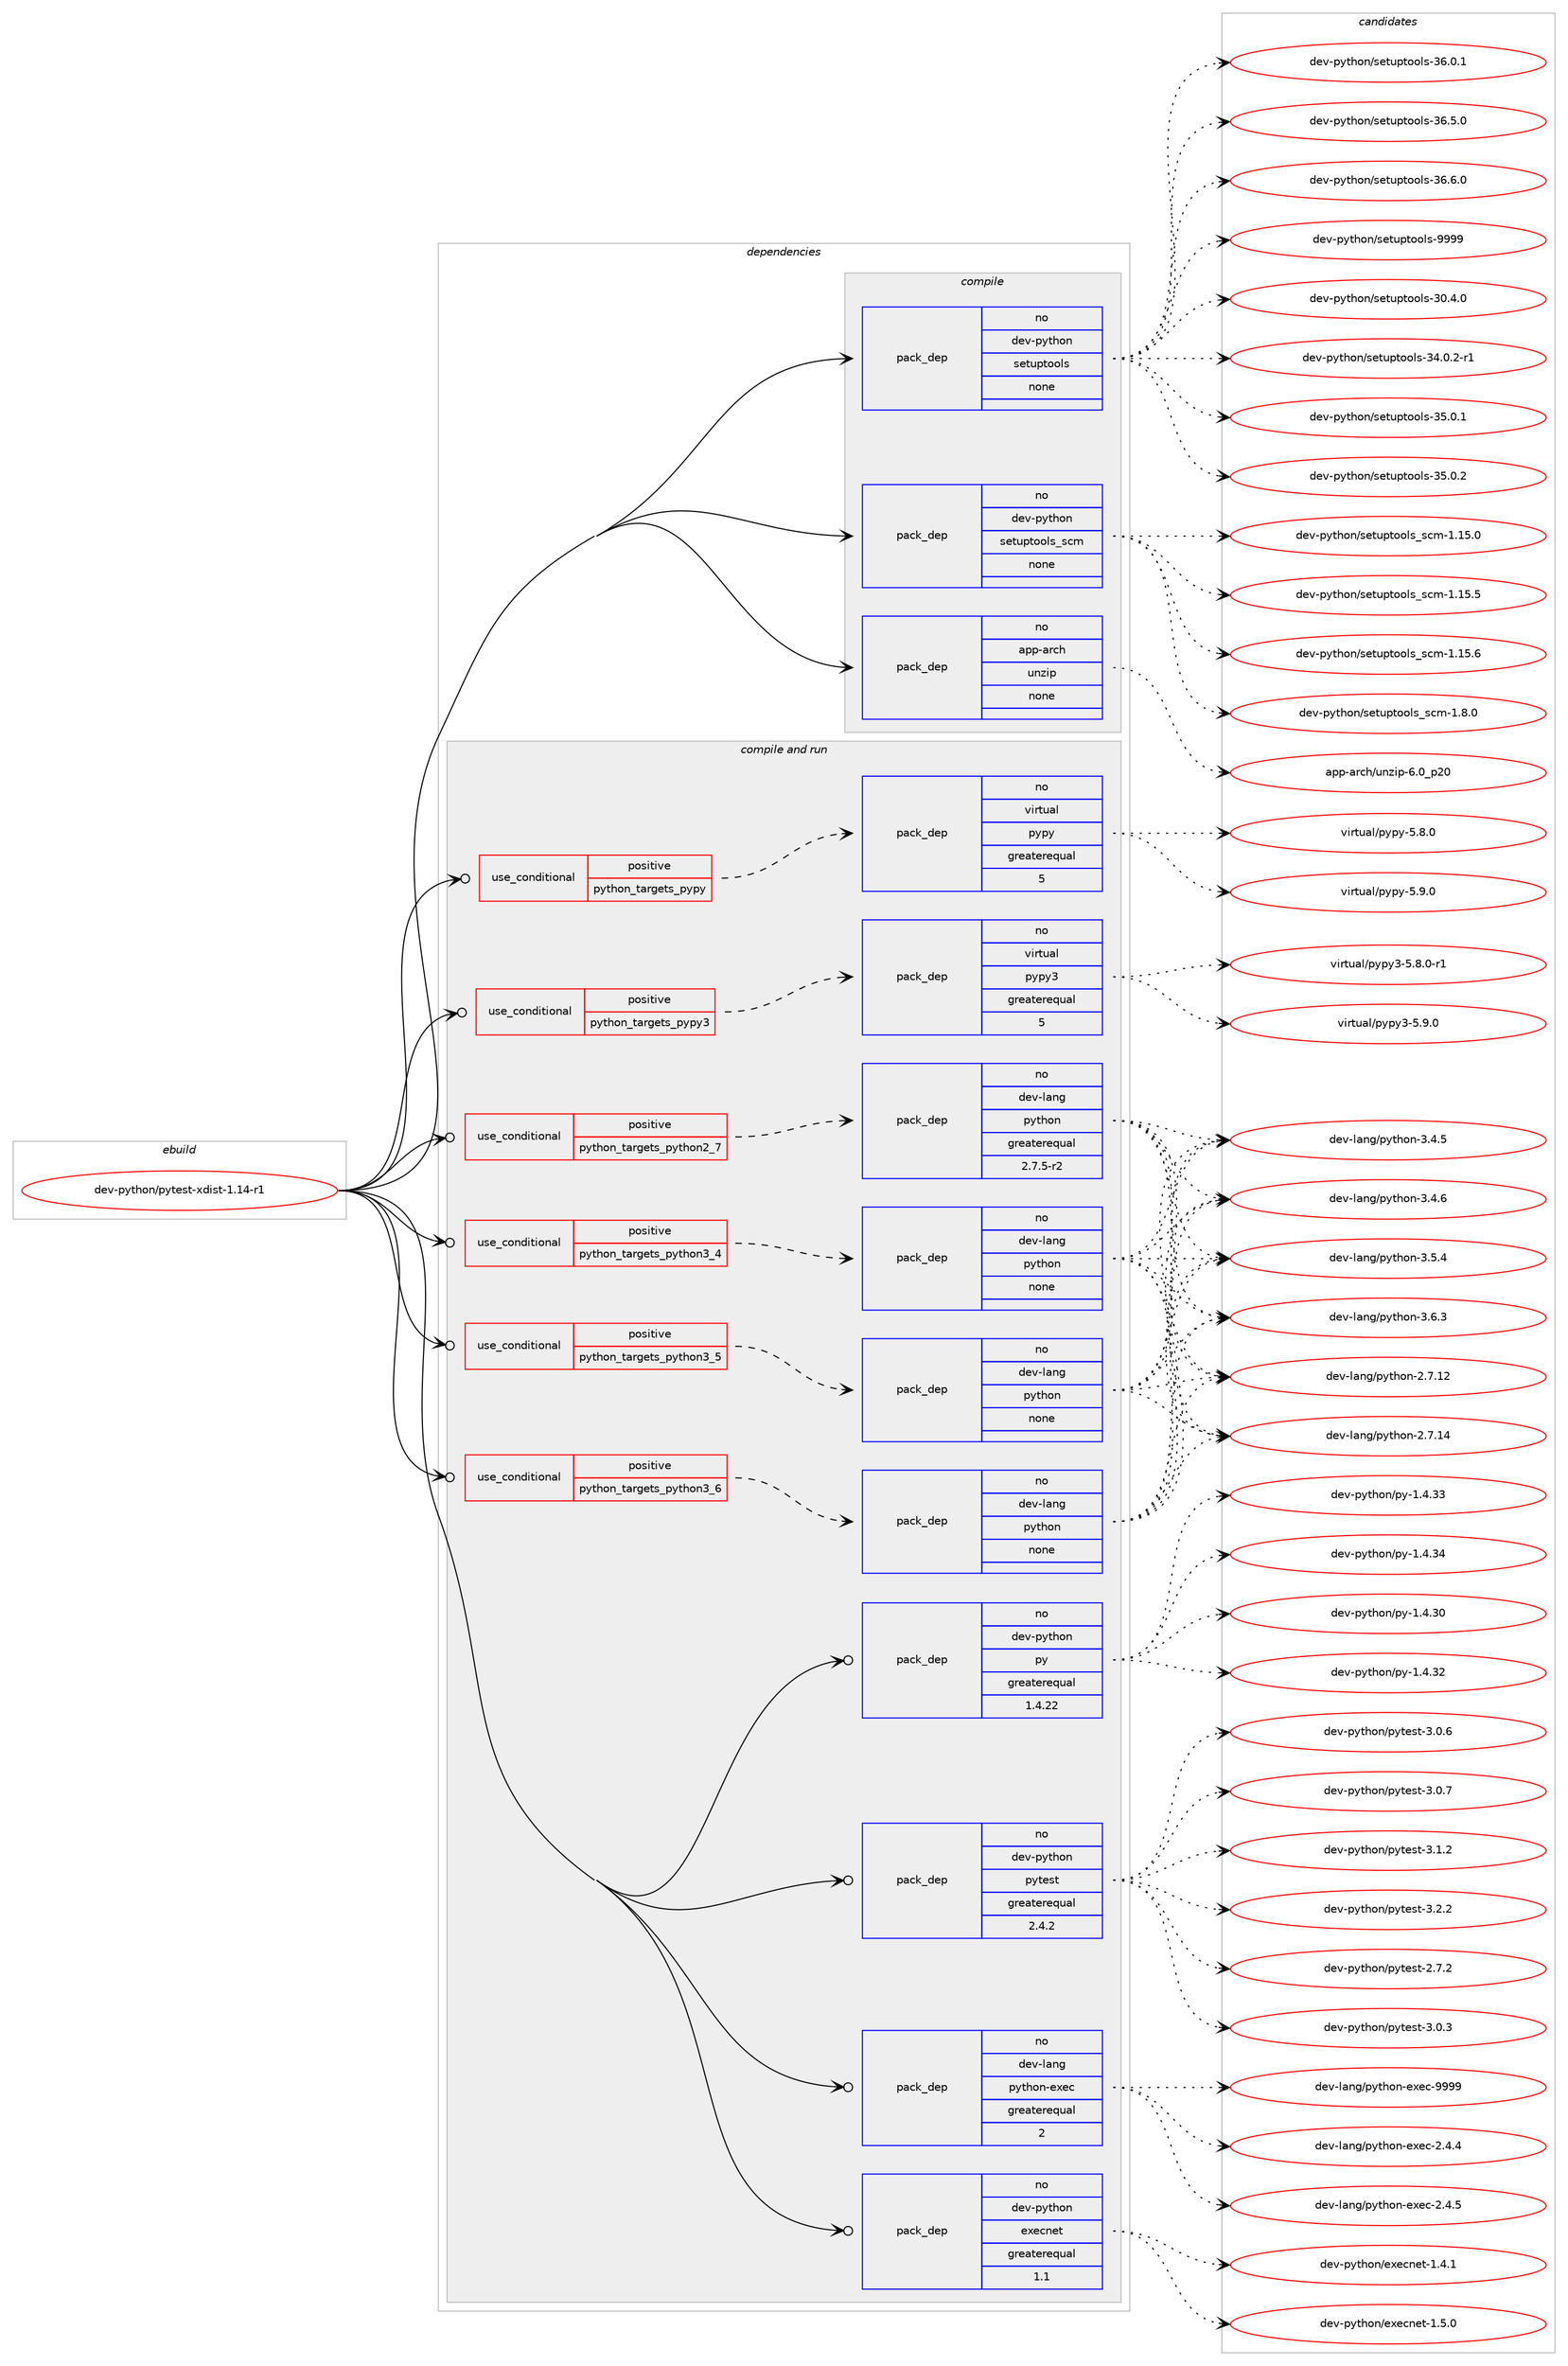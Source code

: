 digraph prolog {

# *************
# Graph options
# *************

newrank=true;
concentrate=true;
compound=true;
graph [rankdir=LR,fontname=Helvetica,fontsize=10,ranksep=1.5];#, ranksep=2.5, nodesep=0.2];
edge  [arrowhead=vee];
node  [fontname=Helvetica,fontsize=10];

# **********
# The ebuild
# **********

subgraph cluster_leftcol {
color=gray;
rank=same;
label=<<i>ebuild</i>>;
id [label="dev-python/pytest-xdist-1.14-r1", color=red, width=4, href="../dev-python/pytest-xdist-1.14-r1.svg"];
}

# ****************
# The dependencies
# ****************

subgraph cluster_midcol {
color=gray;
label=<<i>dependencies</i>>;
subgraph cluster_compile {
fillcolor="#eeeeee";
style=filled;
label=<<i>compile</i>>;
subgraph pack136774 {
dependency180492 [label=<<TABLE BORDER="0" CELLBORDER="1" CELLSPACING="0" CELLPADDING="4" WIDTH="220"><TR><TD ROWSPAN="6" CELLPADDING="30">pack_dep</TD></TR><TR><TD WIDTH="110">no</TD></TR><TR><TD>app-arch</TD></TR><TR><TD>unzip</TD></TR><TR><TD>none</TD></TR><TR><TD></TD></TR></TABLE>>, shape=none, color=blue];
}
id:e -> dependency180492:w [weight=20,style="solid",arrowhead="vee"];
subgraph pack136775 {
dependency180493 [label=<<TABLE BORDER="0" CELLBORDER="1" CELLSPACING="0" CELLPADDING="4" WIDTH="220"><TR><TD ROWSPAN="6" CELLPADDING="30">pack_dep</TD></TR><TR><TD WIDTH="110">no</TD></TR><TR><TD>dev-python</TD></TR><TR><TD>setuptools</TD></TR><TR><TD>none</TD></TR><TR><TD></TD></TR></TABLE>>, shape=none, color=blue];
}
id:e -> dependency180493:w [weight=20,style="solid",arrowhead="vee"];
subgraph pack136776 {
dependency180494 [label=<<TABLE BORDER="0" CELLBORDER="1" CELLSPACING="0" CELLPADDING="4" WIDTH="220"><TR><TD ROWSPAN="6" CELLPADDING="30">pack_dep</TD></TR><TR><TD WIDTH="110">no</TD></TR><TR><TD>dev-python</TD></TR><TR><TD>setuptools_scm</TD></TR><TR><TD>none</TD></TR><TR><TD></TD></TR></TABLE>>, shape=none, color=blue];
}
id:e -> dependency180494:w [weight=20,style="solid",arrowhead="vee"];
}
subgraph cluster_compileandrun {
fillcolor="#eeeeee";
style=filled;
label=<<i>compile and run</i>>;
subgraph cond39779 {
dependency180495 [label=<<TABLE BORDER="0" CELLBORDER="1" CELLSPACING="0" CELLPADDING="4"><TR><TD ROWSPAN="3" CELLPADDING="10">use_conditional</TD></TR><TR><TD>positive</TD></TR><TR><TD>python_targets_pypy</TD></TR></TABLE>>, shape=none, color=red];
subgraph pack136777 {
dependency180496 [label=<<TABLE BORDER="0" CELLBORDER="1" CELLSPACING="0" CELLPADDING="4" WIDTH="220"><TR><TD ROWSPAN="6" CELLPADDING="30">pack_dep</TD></TR><TR><TD WIDTH="110">no</TD></TR><TR><TD>virtual</TD></TR><TR><TD>pypy</TD></TR><TR><TD>greaterequal</TD></TR><TR><TD>5</TD></TR></TABLE>>, shape=none, color=blue];
}
dependency180495:e -> dependency180496:w [weight=20,style="dashed",arrowhead="vee"];
}
id:e -> dependency180495:w [weight=20,style="solid",arrowhead="odotvee"];
subgraph cond39780 {
dependency180497 [label=<<TABLE BORDER="0" CELLBORDER="1" CELLSPACING="0" CELLPADDING="4"><TR><TD ROWSPAN="3" CELLPADDING="10">use_conditional</TD></TR><TR><TD>positive</TD></TR><TR><TD>python_targets_pypy3</TD></TR></TABLE>>, shape=none, color=red];
subgraph pack136778 {
dependency180498 [label=<<TABLE BORDER="0" CELLBORDER="1" CELLSPACING="0" CELLPADDING="4" WIDTH="220"><TR><TD ROWSPAN="6" CELLPADDING="30">pack_dep</TD></TR><TR><TD WIDTH="110">no</TD></TR><TR><TD>virtual</TD></TR><TR><TD>pypy3</TD></TR><TR><TD>greaterequal</TD></TR><TR><TD>5</TD></TR></TABLE>>, shape=none, color=blue];
}
dependency180497:e -> dependency180498:w [weight=20,style="dashed",arrowhead="vee"];
}
id:e -> dependency180497:w [weight=20,style="solid",arrowhead="odotvee"];
subgraph cond39781 {
dependency180499 [label=<<TABLE BORDER="0" CELLBORDER="1" CELLSPACING="0" CELLPADDING="4"><TR><TD ROWSPAN="3" CELLPADDING="10">use_conditional</TD></TR><TR><TD>positive</TD></TR><TR><TD>python_targets_python2_7</TD></TR></TABLE>>, shape=none, color=red];
subgraph pack136779 {
dependency180500 [label=<<TABLE BORDER="0" CELLBORDER="1" CELLSPACING="0" CELLPADDING="4" WIDTH="220"><TR><TD ROWSPAN="6" CELLPADDING="30">pack_dep</TD></TR><TR><TD WIDTH="110">no</TD></TR><TR><TD>dev-lang</TD></TR><TR><TD>python</TD></TR><TR><TD>greaterequal</TD></TR><TR><TD>2.7.5-r2</TD></TR></TABLE>>, shape=none, color=blue];
}
dependency180499:e -> dependency180500:w [weight=20,style="dashed",arrowhead="vee"];
}
id:e -> dependency180499:w [weight=20,style="solid",arrowhead="odotvee"];
subgraph cond39782 {
dependency180501 [label=<<TABLE BORDER="0" CELLBORDER="1" CELLSPACING="0" CELLPADDING="4"><TR><TD ROWSPAN="3" CELLPADDING="10">use_conditional</TD></TR><TR><TD>positive</TD></TR><TR><TD>python_targets_python3_4</TD></TR></TABLE>>, shape=none, color=red];
subgraph pack136780 {
dependency180502 [label=<<TABLE BORDER="0" CELLBORDER="1" CELLSPACING="0" CELLPADDING="4" WIDTH="220"><TR><TD ROWSPAN="6" CELLPADDING="30">pack_dep</TD></TR><TR><TD WIDTH="110">no</TD></TR><TR><TD>dev-lang</TD></TR><TR><TD>python</TD></TR><TR><TD>none</TD></TR><TR><TD></TD></TR></TABLE>>, shape=none, color=blue];
}
dependency180501:e -> dependency180502:w [weight=20,style="dashed",arrowhead="vee"];
}
id:e -> dependency180501:w [weight=20,style="solid",arrowhead="odotvee"];
subgraph cond39783 {
dependency180503 [label=<<TABLE BORDER="0" CELLBORDER="1" CELLSPACING="0" CELLPADDING="4"><TR><TD ROWSPAN="3" CELLPADDING="10">use_conditional</TD></TR><TR><TD>positive</TD></TR><TR><TD>python_targets_python3_5</TD></TR></TABLE>>, shape=none, color=red];
subgraph pack136781 {
dependency180504 [label=<<TABLE BORDER="0" CELLBORDER="1" CELLSPACING="0" CELLPADDING="4" WIDTH="220"><TR><TD ROWSPAN="6" CELLPADDING="30">pack_dep</TD></TR><TR><TD WIDTH="110">no</TD></TR><TR><TD>dev-lang</TD></TR><TR><TD>python</TD></TR><TR><TD>none</TD></TR><TR><TD></TD></TR></TABLE>>, shape=none, color=blue];
}
dependency180503:e -> dependency180504:w [weight=20,style="dashed",arrowhead="vee"];
}
id:e -> dependency180503:w [weight=20,style="solid",arrowhead="odotvee"];
subgraph cond39784 {
dependency180505 [label=<<TABLE BORDER="0" CELLBORDER="1" CELLSPACING="0" CELLPADDING="4"><TR><TD ROWSPAN="3" CELLPADDING="10">use_conditional</TD></TR><TR><TD>positive</TD></TR><TR><TD>python_targets_python3_6</TD></TR></TABLE>>, shape=none, color=red];
subgraph pack136782 {
dependency180506 [label=<<TABLE BORDER="0" CELLBORDER="1" CELLSPACING="0" CELLPADDING="4" WIDTH="220"><TR><TD ROWSPAN="6" CELLPADDING="30">pack_dep</TD></TR><TR><TD WIDTH="110">no</TD></TR><TR><TD>dev-lang</TD></TR><TR><TD>python</TD></TR><TR><TD>none</TD></TR><TR><TD></TD></TR></TABLE>>, shape=none, color=blue];
}
dependency180505:e -> dependency180506:w [weight=20,style="dashed",arrowhead="vee"];
}
id:e -> dependency180505:w [weight=20,style="solid",arrowhead="odotvee"];
subgraph pack136783 {
dependency180507 [label=<<TABLE BORDER="0" CELLBORDER="1" CELLSPACING="0" CELLPADDING="4" WIDTH="220"><TR><TD ROWSPAN="6" CELLPADDING="30">pack_dep</TD></TR><TR><TD WIDTH="110">no</TD></TR><TR><TD>dev-lang</TD></TR><TR><TD>python-exec</TD></TR><TR><TD>greaterequal</TD></TR><TR><TD>2</TD></TR></TABLE>>, shape=none, color=blue];
}
id:e -> dependency180507:w [weight=20,style="solid",arrowhead="odotvee"];
subgraph pack136784 {
dependency180508 [label=<<TABLE BORDER="0" CELLBORDER="1" CELLSPACING="0" CELLPADDING="4" WIDTH="220"><TR><TD ROWSPAN="6" CELLPADDING="30">pack_dep</TD></TR><TR><TD WIDTH="110">no</TD></TR><TR><TD>dev-python</TD></TR><TR><TD>execnet</TD></TR><TR><TD>greaterequal</TD></TR><TR><TD>1.1</TD></TR></TABLE>>, shape=none, color=blue];
}
id:e -> dependency180508:w [weight=20,style="solid",arrowhead="odotvee"];
subgraph pack136785 {
dependency180509 [label=<<TABLE BORDER="0" CELLBORDER="1" CELLSPACING="0" CELLPADDING="4" WIDTH="220"><TR><TD ROWSPAN="6" CELLPADDING="30">pack_dep</TD></TR><TR><TD WIDTH="110">no</TD></TR><TR><TD>dev-python</TD></TR><TR><TD>py</TD></TR><TR><TD>greaterequal</TD></TR><TR><TD>1.4.22</TD></TR></TABLE>>, shape=none, color=blue];
}
id:e -> dependency180509:w [weight=20,style="solid",arrowhead="odotvee"];
subgraph pack136786 {
dependency180510 [label=<<TABLE BORDER="0" CELLBORDER="1" CELLSPACING="0" CELLPADDING="4" WIDTH="220"><TR><TD ROWSPAN="6" CELLPADDING="30">pack_dep</TD></TR><TR><TD WIDTH="110">no</TD></TR><TR><TD>dev-python</TD></TR><TR><TD>pytest</TD></TR><TR><TD>greaterequal</TD></TR><TR><TD>2.4.2</TD></TR></TABLE>>, shape=none, color=blue];
}
id:e -> dependency180510:w [weight=20,style="solid",arrowhead="odotvee"];
}
subgraph cluster_run {
fillcolor="#eeeeee";
style=filled;
label=<<i>run</i>>;
}
}

# **************
# The candidates
# **************

subgraph cluster_choices {
rank=same;
color=gray;
label=<<i>candidates</i>>;

subgraph choice136774 {
color=black;
nodesep=1;
choice971121124597114991044711711012210511245544648951125048 [label="app-arch/unzip-6.0_p20", color=red, width=4,href="../app-arch/unzip-6.0_p20.svg"];
dependency180492:e -> choice971121124597114991044711711012210511245544648951125048:w [style=dotted,weight="100"];
}
subgraph choice136775 {
color=black;
nodesep=1;
choice100101118451121211161041111104711510111611711211611111110811545514846524648 [label="dev-python/setuptools-30.4.0", color=red, width=4,href="../dev-python/setuptools-30.4.0.svg"];
choice1001011184511212111610411111047115101116117112116111111108115455152464846504511449 [label="dev-python/setuptools-34.0.2-r1", color=red, width=4,href="../dev-python/setuptools-34.0.2-r1.svg"];
choice100101118451121211161041111104711510111611711211611111110811545515346484649 [label="dev-python/setuptools-35.0.1", color=red, width=4,href="../dev-python/setuptools-35.0.1.svg"];
choice100101118451121211161041111104711510111611711211611111110811545515346484650 [label="dev-python/setuptools-35.0.2", color=red, width=4,href="../dev-python/setuptools-35.0.2.svg"];
choice100101118451121211161041111104711510111611711211611111110811545515446484649 [label="dev-python/setuptools-36.0.1", color=red, width=4,href="../dev-python/setuptools-36.0.1.svg"];
choice100101118451121211161041111104711510111611711211611111110811545515446534648 [label="dev-python/setuptools-36.5.0", color=red, width=4,href="../dev-python/setuptools-36.5.0.svg"];
choice100101118451121211161041111104711510111611711211611111110811545515446544648 [label="dev-python/setuptools-36.6.0", color=red, width=4,href="../dev-python/setuptools-36.6.0.svg"];
choice10010111845112121116104111110471151011161171121161111111081154557575757 [label="dev-python/setuptools-9999", color=red, width=4,href="../dev-python/setuptools-9999.svg"];
dependency180493:e -> choice100101118451121211161041111104711510111611711211611111110811545514846524648:w [style=dotted,weight="100"];
dependency180493:e -> choice1001011184511212111610411111047115101116117112116111111108115455152464846504511449:w [style=dotted,weight="100"];
dependency180493:e -> choice100101118451121211161041111104711510111611711211611111110811545515346484649:w [style=dotted,weight="100"];
dependency180493:e -> choice100101118451121211161041111104711510111611711211611111110811545515346484650:w [style=dotted,weight="100"];
dependency180493:e -> choice100101118451121211161041111104711510111611711211611111110811545515446484649:w [style=dotted,weight="100"];
dependency180493:e -> choice100101118451121211161041111104711510111611711211611111110811545515446534648:w [style=dotted,weight="100"];
dependency180493:e -> choice100101118451121211161041111104711510111611711211611111110811545515446544648:w [style=dotted,weight="100"];
dependency180493:e -> choice10010111845112121116104111110471151011161171121161111111081154557575757:w [style=dotted,weight="100"];
}
subgraph choice136776 {
color=black;
nodesep=1;
choice1001011184511212111610411111047115101116117112116111111108115951159910945494649534648 [label="dev-python/setuptools_scm-1.15.0", color=red, width=4,href="../dev-python/setuptools_scm-1.15.0.svg"];
choice1001011184511212111610411111047115101116117112116111111108115951159910945494649534653 [label="dev-python/setuptools_scm-1.15.5", color=red, width=4,href="../dev-python/setuptools_scm-1.15.5.svg"];
choice1001011184511212111610411111047115101116117112116111111108115951159910945494649534654 [label="dev-python/setuptools_scm-1.15.6", color=red, width=4,href="../dev-python/setuptools_scm-1.15.6.svg"];
choice10010111845112121116104111110471151011161171121161111111081159511599109454946564648 [label="dev-python/setuptools_scm-1.8.0", color=red, width=4,href="../dev-python/setuptools_scm-1.8.0.svg"];
dependency180494:e -> choice1001011184511212111610411111047115101116117112116111111108115951159910945494649534648:w [style=dotted,weight="100"];
dependency180494:e -> choice1001011184511212111610411111047115101116117112116111111108115951159910945494649534653:w [style=dotted,weight="100"];
dependency180494:e -> choice1001011184511212111610411111047115101116117112116111111108115951159910945494649534654:w [style=dotted,weight="100"];
dependency180494:e -> choice10010111845112121116104111110471151011161171121161111111081159511599109454946564648:w [style=dotted,weight="100"];
}
subgraph choice136777 {
color=black;
nodesep=1;
choice1181051141161179710847112121112121455346564648 [label="virtual/pypy-5.8.0", color=red, width=4,href="../virtual/pypy-5.8.0.svg"];
choice1181051141161179710847112121112121455346574648 [label="virtual/pypy-5.9.0", color=red, width=4,href="../virtual/pypy-5.9.0.svg"];
dependency180496:e -> choice1181051141161179710847112121112121455346564648:w [style=dotted,weight="100"];
dependency180496:e -> choice1181051141161179710847112121112121455346574648:w [style=dotted,weight="100"];
}
subgraph choice136778 {
color=black;
nodesep=1;
choice1181051141161179710847112121112121514553465646484511449 [label="virtual/pypy3-5.8.0-r1", color=red, width=4,href="../virtual/pypy3-5.8.0-r1.svg"];
choice118105114116117971084711212111212151455346574648 [label="virtual/pypy3-5.9.0", color=red, width=4,href="../virtual/pypy3-5.9.0.svg"];
dependency180498:e -> choice1181051141161179710847112121112121514553465646484511449:w [style=dotted,weight="100"];
dependency180498:e -> choice118105114116117971084711212111212151455346574648:w [style=dotted,weight="100"];
}
subgraph choice136779 {
color=black;
nodesep=1;
choice10010111845108971101034711212111610411111045504655464950 [label="dev-lang/python-2.7.12", color=red, width=4,href="../dev-lang/python-2.7.12.svg"];
choice10010111845108971101034711212111610411111045504655464952 [label="dev-lang/python-2.7.14", color=red, width=4,href="../dev-lang/python-2.7.14.svg"];
choice100101118451089711010347112121116104111110455146524653 [label="dev-lang/python-3.4.5", color=red, width=4,href="../dev-lang/python-3.4.5.svg"];
choice100101118451089711010347112121116104111110455146524654 [label="dev-lang/python-3.4.6", color=red, width=4,href="../dev-lang/python-3.4.6.svg"];
choice100101118451089711010347112121116104111110455146534652 [label="dev-lang/python-3.5.4", color=red, width=4,href="../dev-lang/python-3.5.4.svg"];
choice100101118451089711010347112121116104111110455146544651 [label="dev-lang/python-3.6.3", color=red, width=4,href="../dev-lang/python-3.6.3.svg"];
dependency180500:e -> choice10010111845108971101034711212111610411111045504655464950:w [style=dotted,weight="100"];
dependency180500:e -> choice10010111845108971101034711212111610411111045504655464952:w [style=dotted,weight="100"];
dependency180500:e -> choice100101118451089711010347112121116104111110455146524653:w [style=dotted,weight="100"];
dependency180500:e -> choice100101118451089711010347112121116104111110455146524654:w [style=dotted,weight="100"];
dependency180500:e -> choice100101118451089711010347112121116104111110455146534652:w [style=dotted,weight="100"];
dependency180500:e -> choice100101118451089711010347112121116104111110455146544651:w [style=dotted,weight="100"];
}
subgraph choice136780 {
color=black;
nodesep=1;
choice10010111845108971101034711212111610411111045504655464950 [label="dev-lang/python-2.7.12", color=red, width=4,href="../dev-lang/python-2.7.12.svg"];
choice10010111845108971101034711212111610411111045504655464952 [label="dev-lang/python-2.7.14", color=red, width=4,href="../dev-lang/python-2.7.14.svg"];
choice100101118451089711010347112121116104111110455146524653 [label="dev-lang/python-3.4.5", color=red, width=4,href="../dev-lang/python-3.4.5.svg"];
choice100101118451089711010347112121116104111110455146524654 [label="dev-lang/python-3.4.6", color=red, width=4,href="../dev-lang/python-3.4.6.svg"];
choice100101118451089711010347112121116104111110455146534652 [label="dev-lang/python-3.5.4", color=red, width=4,href="../dev-lang/python-3.5.4.svg"];
choice100101118451089711010347112121116104111110455146544651 [label="dev-lang/python-3.6.3", color=red, width=4,href="../dev-lang/python-3.6.3.svg"];
dependency180502:e -> choice10010111845108971101034711212111610411111045504655464950:w [style=dotted,weight="100"];
dependency180502:e -> choice10010111845108971101034711212111610411111045504655464952:w [style=dotted,weight="100"];
dependency180502:e -> choice100101118451089711010347112121116104111110455146524653:w [style=dotted,weight="100"];
dependency180502:e -> choice100101118451089711010347112121116104111110455146524654:w [style=dotted,weight="100"];
dependency180502:e -> choice100101118451089711010347112121116104111110455146534652:w [style=dotted,weight="100"];
dependency180502:e -> choice100101118451089711010347112121116104111110455146544651:w [style=dotted,weight="100"];
}
subgraph choice136781 {
color=black;
nodesep=1;
choice10010111845108971101034711212111610411111045504655464950 [label="dev-lang/python-2.7.12", color=red, width=4,href="../dev-lang/python-2.7.12.svg"];
choice10010111845108971101034711212111610411111045504655464952 [label="dev-lang/python-2.7.14", color=red, width=4,href="../dev-lang/python-2.7.14.svg"];
choice100101118451089711010347112121116104111110455146524653 [label="dev-lang/python-3.4.5", color=red, width=4,href="../dev-lang/python-3.4.5.svg"];
choice100101118451089711010347112121116104111110455146524654 [label="dev-lang/python-3.4.6", color=red, width=4,href="../dev-lang/python-3.4.6.svg"];
choice100101118451089711010347112121116104111110455146534652 [label="dev-lang/python-3.5.4", color=red, width=4,href="../dev-lang/python-3.5.4.svg"];
choice100101118451089711010347112121116104111110455146544651 [label="dev-lang/python-3.6.3", color=red, width=4,href="../dev-lang/python-3.6.3.svg"];
dependency180504:e -> choice10010111845108971101034711212111610411111045504655464950:w [style=dotted,weight="100"];
dependency180504:e -> choice10010111845108971101034711212111610411111045504655464952:w [style=dotted,weight="100"];
dependency180504:e -> choice100101118451089711010347112121116104111110455146524653:w [style=dotted,weight="100"];
dependency180504:e -> choice100101118451089711010347112121116104111110455146524654:w [style=dotted,weight="100"];
dependency180504:e -> choice100101118451089711010347112121116104111110455146534652:w [style=dotted,weight="100"];
dependency180504:e -> choice100101118451089711010347112121116104111110455146544651:w [style=dotted,weight="100"];
}
subgraph choice136782 {
color=black;
nodesep=1;
choice10010111845108971101034711212111610411111045504655464950 [label="dev-lang/python-2.7.12", color=red, width=4,href="../dev-lang/python-2.7.12.svg"];
choice10010111845108971101034711212111610411111045504655464952 [label="dev-lang/python-2.7.14", color=red, width=4,href="../dev-lang/python-2.7.14.svg"];
choice100101118451089711010347112121116104111110455146524653 [label="dev-lang/python-3.4.5", color=red, width=4,href="../dev-lang/python-3.4.5.svg"];
choice100101118451089711010347112121116104111110455146524654 [label="dev-lang/python-3.4.6", color=red, width=4,href="../dev-lang/python-3.4.6.svg"];
choice100101118451089711010347112121116104111110455146534652 [label="dev-lang/python-3.5.4", color=red, width=4,href="../dev-lang/python-3.5.4.svg"];
choice100101118451089711010347112121116104111110455146544651 [label="dev-lang/python-3.6.3", color=red, width=4,href="../dev-lang/python-3.6.3.svg"];
dependency180506:e -> choice10010111845108971101034711212111610411111045504655464950:w [style=dotted,weight="100"];
dependency180506:e -> choice10010111845108971101034711212111610411111045504655464952:w [style=dotted,weight="100"];
dependency180506:e -> choice100101118451089711010347112121116104111110455146524653:w [style=dotted,weight="100"];
dependency180506:e -> choice100101118451089711010347112121116104111110455146524654:w [style=dotted,weight="100"];
dependency180506:e -> choice100101118451089711010347112121116104111110455146534652:w [style=dotted,weight="100"];
dependency180506:e -> choice100101118451089711010347112121116104111110455146544651:w [style=dotted,weight="100"];
}
subgraph choice136783 {
color=black;
nodesep=1;
choice1001011184510897110103471121211161041111104510112010199455046524652 [label="dev-lang/python-exec-2.4.4", color=red, width=4,href="../dev-lang/python-exec-2.4.4.svg"];
choice1001011184510897110103471121211161041111104510112010199455046524653 [label="dev-lang/python-exec-2.4.5", color=red, width=4,href="../dev-lang/python-exec-2.4.5.svg"];
choice10010111845108971101034711212111610411111045101120101994557575757 [label="dev-lang/python-exec-9999", color=red, width=4,href="../dev-lang/python-exec-9999.svg"];
dependency180507:e -> choice1001011184510897110103471121211161041111104510112010199455046524652:w [style=dotted,weight="100"];
dependency180507:e -> choice1001011184510897110103471121211161041111104510112010199455046524653:w [style=dotted,weight="100"];
dependency180507:e -> choice10010111845108971101034711212111610411111045101120101994557575757:w [style=dotted,weight="100"];
}
subgraph choice136784 {
color=black;
nodesep=1;
choice100101118451121211161041111104710112010199110101116454946524649 [label="dev-python/execnet-1.4.1", color=red, width=4,href="../dev-python/execnet-1.4.1.svg"];
choice100101118451121211161041111104710112010199110101116454946534648 [label="dev-python/execnet-1.5.0", color=red, width=4,href="../dev-python/execnet-1.5.0.svg"];
dependency180508:e -> choice100101118451121211161041111104710112010199110101116454946524649:w [style=dotted,weight="100"];
dependency180508:e -> choice100101118451121211161041111104710112010199110101116454946534648:w [style=dotted,weight="100"];
}
subgraph choice136785 {
color=black;
nodesep=1;
choice100101118451121211161041111104711212145494652465148 [label="dev-python/py-1.4.30", color=red, width=4,href="../dev-python/py-1.4.30.svg"];
choice100101118451121211161041111104711212145494652465150 [label="dev-python/py-1.4.32", color=red, width=4,href="../dev-python/py-1.4.32.svg"];
choice100101118451121211161041111104711212145494652465151 [label="dev-python/py-1.4.33", color=red, width=4,href="../dev-python/py-1.4.33.svg"];
choice100101118451121211161041111104711212145494652465152 [label="dev-python/py-1.4.34", color=red, width=4,href="../dev-python/py-1.4.34.svg"];
dependency180509:e -> choice100101118451121211161041111104711212145494652465148:w [style=dotted,weight="100"];
dependency180509:e -> choice100101118451121211161041111104711212145494652465150:w [style=dotted,weight="100"];
dependency180509:e -> choice100101118451121211161041111104711212145494652465151:w [style=dotted,weight="100"];
dependency180509:e -> choice100101118451121211161041111104711212145494652465152:w [style=dotted,weight="100"];
}
subgraph choice136786 {
color=black;
nodesep=1;
choice1001011184511212111610411111047112121116101115116455046554650 [label="dev-python/pytest-2.7.2", color=red, width=4,href="../dev-python/pytest-2.7.2.svg"];
choice1001011184511212111610411111047112121116101115116455146484651 [label="dev-python/pytest-3.0.3", color=red, width=4,href="../dev-python/pytest-3.0.3.svg"];
choice1001011184511212111610411111047112121116101115116455146484654 [label="dev-python/pytest-3.0.6", color=red, width=4,href="../dev-python/pytest-3.0.6.svg"];
choice1001011184511212111610411111047112121116101115116455146484655 [label="dev-python/pytest-3.0.7", color=red, width=4,href="../dev-python/pytest-3.0.7.svg"];
choice1001011184511212111610411111047112121116101115116455146494650 [label="dev-python/pytest-3.1.2", color=red, width=4,href="../dev-python/pytest-3.1.2.svg"];
choice1001011184511212111610411111047112121116101115116455146504650 [label="dev-python/pytest-3.2.2", color=red, width=4,href="../dev-python/pytest-3.2.2.svg"];
dependency180510:e -> choice1001011184511212111610411111047112121116101115116455046554650:w [style=dotted,weight="100"];
dependency180510:e -> choice1001011184511212111610411111047112121116101115116455146484651:w [style=dotted,weight="100"];
dependency180510:e -> choice1001011184511212111610411111047112121116101115116455146484654:w [style=dotted,weight="100"];
dependency180510:e -> choice1001011184511212111610411111047112121116101115116455146484655:w [style=dotted,weight="100"];
dependency180510:e -> choice1001011184511212111610411111047112121116101115116455146494650:w [style=dotted,weight="100"];
dependency180510:e -> choice1001011184511212111610411111047112121116101115116455146504650:w [style=dotted,weight="100"];
}
}

}
